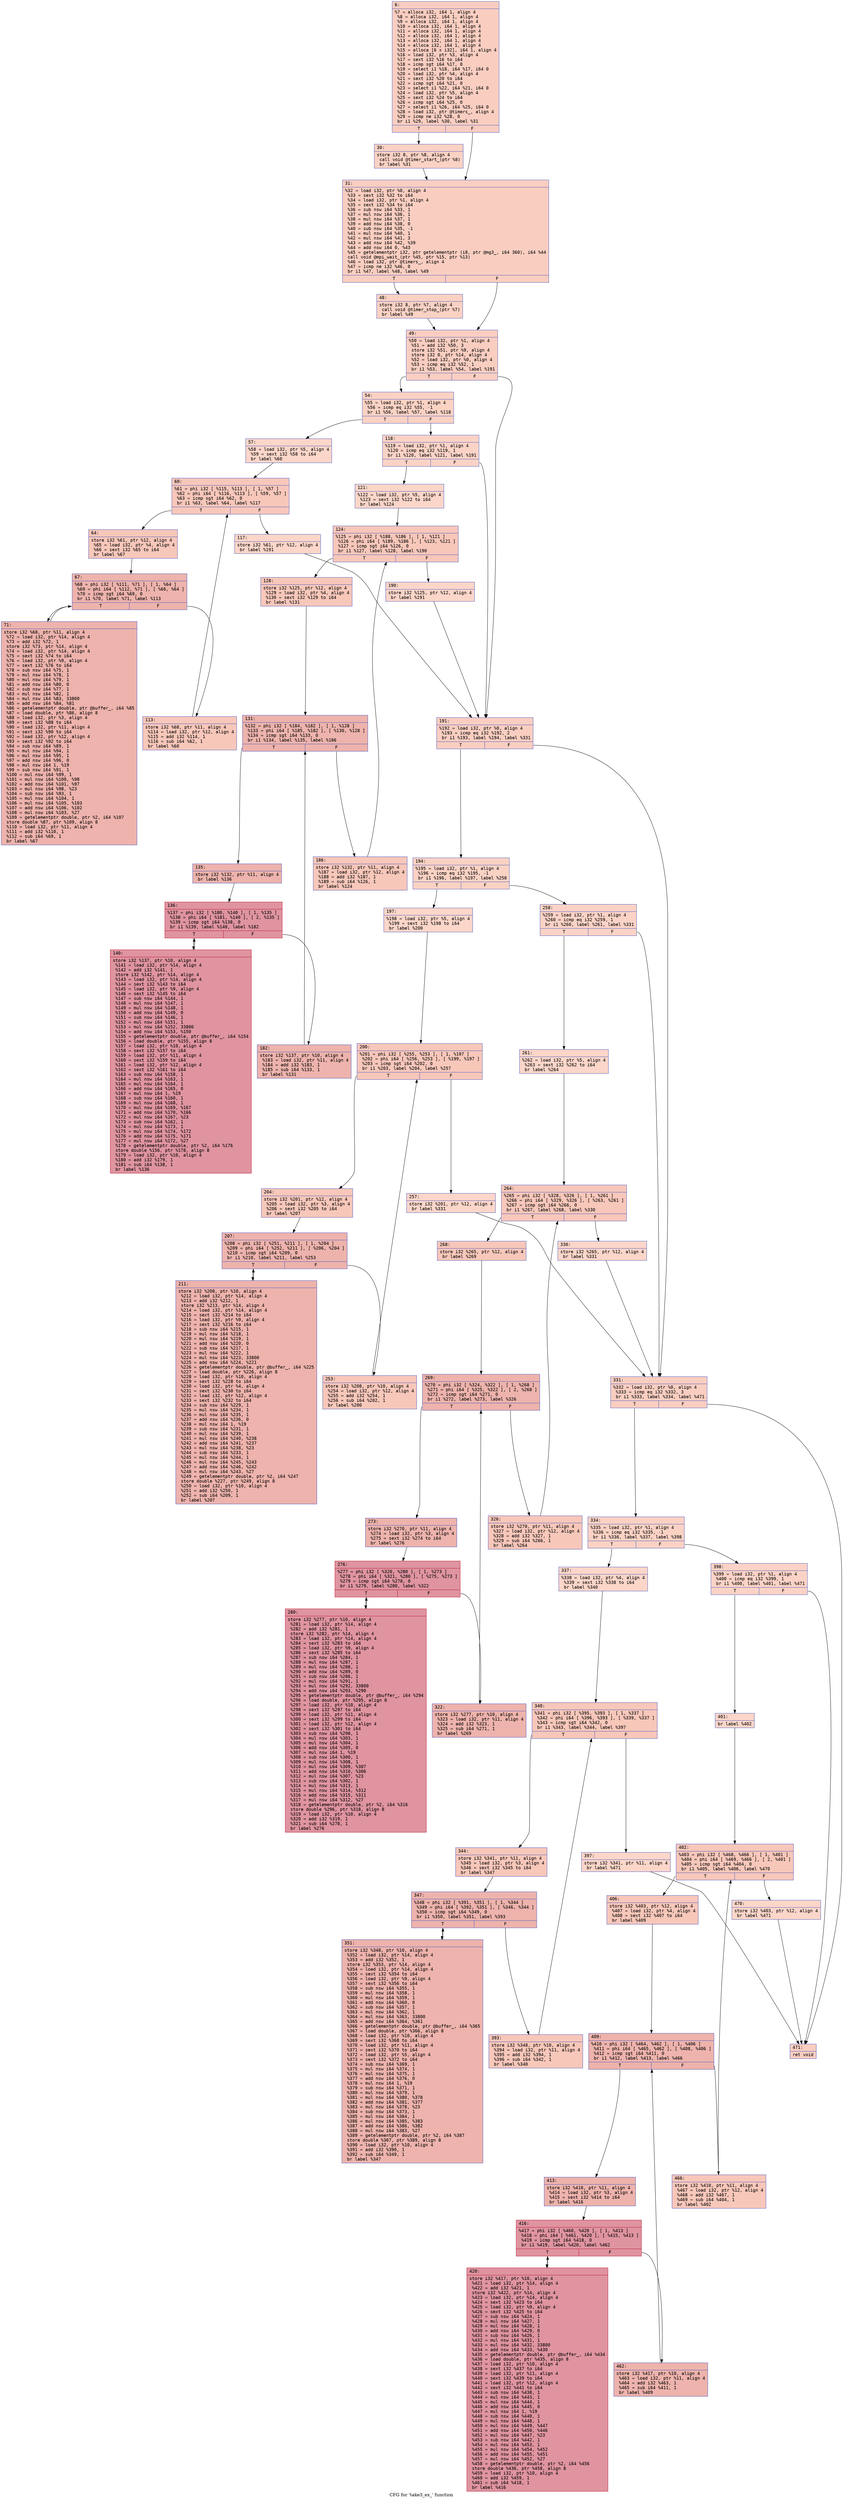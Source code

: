 digraph "CFG for 'take3_ex_' function" {
	label="CFG for 'take3_ex_' function";

	Node0x559626d82370 [shape=record,color="#3d50c3ff", style=filled, fillcolor="#f2907270" fontname="Courier",label="{6:\l|  %7 = alloca i32, i64 1, align 4\l  %8 = alloca i32, i64 1, align 4\l  %9 = alloca i32, i64 1, align 4\l  %10 = alloca i32, i64 1, align 4\l  %11 = alloca i32, i64 1, align 4\l  %12 = alloca i32, i64 1, align 4\l  %13 = alloca i32, i64 1, align 4\l  %14 = alloca i32, i64 1, align 4\l  %15 = alloca [6 x i32], i64 1, align 4\l  %16 = load i32, ptr %3, align 4\l  %17 = sext i32 %16 to i64\l  %18 = icmp sgt i64 %17, 0\l  %19 = select i1 %18, i64 %17, i64 0\l  %20 = load i32, ptr %4, align 4\l  %21 = sext i32 %20 to i64\l  %22 = icmp sgt i64 %21, 0\l  %23 = select i1 %22, i64 %21, i64 0\l  %24 = load i32, ptr %5, align 4\l  %25 = sext i32 %24 to i64\l  %26 = icmp sgt i64 %25, 0\l  %27 = select i1 %26, i64 %25, i64 0\l  %28 = load i32, ptr @timers_, align 4\l  %29 = icmp ne i32 %28, 0\l  br i1 %29, label %30, label %31\l|{<s0>T|<s1>F}}"];
	Node0x559626d82370:s0 -> Node0x559626d83140[tooltip="6 -> 30\nProbability 62.50%" ];
	Node0x559626d82370:s1 -> Node0x559626d83190[tooltip="6 -> 31\nProbability 37.50%" ];
	Node0x559626d83140 [shape=record,color="#3d50c3ff", style=filled, fillcolor="#f4987a70" fontname="Courier",label="{30:\l|  store i32 8, ptr %8, align 4\l  call void @timer_start_(ptr %8)\l  br label %31\l}"];
	Node0x559626d83140 -> Node0x559626d83190[tooltip="30 -> 31\nProbability 100.00%" ];
	Node0x559626d83190 [shape=record,color="#3d50c3ff", style=filled, fillcolor="#f2907270" fontname="Courier",label="{31:\l|  %32 = load i32, ptr %0, align 4\l  %33 = sext i32 %32 to i64\l  %34 = load i32, ptr %1, align 4\l  %35 = sext i32 %34 to i64\l  %36 = sub nsw i64 %33, 1\l  %37 = mul nsw i64 %36, 1\l  %38 = mul nsw i64 %37, 1\l  %39 = add nsw i64 %38, 0\l  %40 = sub nsw i64 %35, -1\l  %41 = mul nsw i64 %40, 1\l  %42 = mul nsw i64 %41, 3\l  %43 = add nsw i64 %42, %39\l  %44 = add nsw i64 0, %43\l  %45 = getelementptr i32, ptr getelementptr (i8, ptr @mg3_, i64 360), i64 %44\l  call void @mpi_wait_(ptr %45, ptr %15, ptr %13)\l  %46 = load i32, ptr @timers_, align 4\l  %47 = icmp ne i32 %46, 0\l  br i1 %47, label %48, label %49\l|{<s0>T|<s1>F}}"];
	Node0x559626d83190:s0 -> Node0x559626d84670[tooltip="31 -> 48\nProbability 62.50%" ];
	Node0x559626d83190:s1 -> Node0x559626d846c0[tooltip="31 -> 49\nProbability 37.50%" ];
	Node0x559626d84670 [shape=record,color="#3d50c3ff", style=filled, fillcolor="#f4987a70" fontname="Courier",label="{48:\l|  store i32 8, ptr %7, align 4\l  call void @timer_stop_(ptr %7)\l  br label %49\l}"];
	Node0x559626d84670 -> Node0x559626d846c0[tooltip="48 -> 49\nProbability 100.00%" ];
	Node0x559626d846c0 [shape=record,color="#3d50c3ff", style=filled, fillcolor="#f2907270" fontname="Courier",label="{49:\l|  %50 = load i32, ptr %1, align 4\l  %51 = add i32 %50, 3\l  store i32 %51, ptr %9, align 4\l  store i32 0, ptr %14, align 4\l  %52 = load i32, ptr %0, align 4\l  %53 = icmp eq i32 %52, 1\l  br i1 %53, label %54, label %191\l|{<s0>T|<s1>F}}"];
	Node0x559626d846c0:s0 -> Node0x559626d84d20[tooltip="49 -> 54\nProbability 50.00%" ];
	Node0x559626d846c0:s1 -> Node0x559626d84d70[tooltip="49 -> 191\nProbability 50.00%" ];
	Node0x559626d84d20 [shape=record,color="#3d50c3ff", style=filled, fillcolor="#f4987a70" fontname="Courier",label="{54:\l|  %55 = load i32, ptr %1, align 4\l  %56 = icmp eq i32 %55, -1\l  br i1 %56, label %57, label %118\l|{<s0>T|<s1>F}}"];
	Node0x559626d84d20:s0 -> Node0x559626d84f80[tooltip="54 -> 57\nProbability 37.50%" ];
	Node0x559626d84d20:s1 -> Node0x559626d84fd0[tooltip="54 -> 118\nProbability 62.50%" ];
	Node0x559626d84f80 [shape=record,color="#3d50c3ff", style=filled, fillcolor="#f6a38570" fontname="Courier",label="{57:\l|  %58 = load i32, ptr %5, align 4\l  %59 = sext i32 %58 to i64\l  br label %60\l}"];
	Node0x559626d84f80 -> Node0x559626d851c0[tooltip="57 -> 60\nProbability 100.00%" ];
	Node0x559626d851c0 [shape=record,color="#3d50c3ff", style=filled, fillcolor="#ec7f6370" fontname="Courier",label="{60:\l|  %61 = phi i32 [ %115, %113 ], [ 1, %57 ]\l  %62 = phi i64 [ %116, %113 ], [ %59, %57 ]\l  %63 = icmp sgt i64 %62, 0\l  br i1 %63, label %64, label %117\l|{<s0>T|<s1>F}}"];
	Node0x559626d851c0:s0 -> Node0x559626d85480[tooltip="60 -> 64\nProbability 96.88%" ];
	Node0x559626d851c0:s1 -> Node0x559626d854d0[tooltip="60 -> 117\nProbability 3.12%" ];
	Node0x559626d85480 [shape=record,color="#3d50c3ff", style=filled, fillcolor="#ec7f6370" fontname="Courier",label="{64:\l|  store i32 %61, ptr %12, align 4\l  %65 = load i32, ptr %4, align 4\l  %66 = sext i32 %65 to i64\l  br label %67\l}"];
	Node0x559626d85480 -> Node0x559626d85760[tooltip="64 -> 67\nProbability 100.00%" ];
	Node0x559626d85760 [shape=record,color="#3d50c3ff", style=filled, fillcolor="#d6524470" fontname="Courier",label="{67:\l|  %68 = phi i32 [ %111, %71 ], [ 1, %64 ]\l  %69 = phi i64 [ %112, %71 ], [ %66, %64 ]\l  %70 = icmp sgt i64 %69, 0\l  br i1 %70, label %71, label %113\l|{<s0>T|<s1>F}}"];
	Node0x559626d85760:s0 -> Node0x559626d85820[tooltip="67 -> 71\nProbability 96.88%" ];
	Node0x559626d85760:s1 -> Node0x559626d85280[tooltip="67 -> 113\nProbability 3.12%" ];
	Node0x559626d85820 [shape=record,color="#3d50c3ff", style=filled, fillcolor="#d6524470" fontname="Courier",label="{71:\l|  store i32 %68, ptr %11, align 4\l  %72 = load i32, ptr %14, align 4\l  %73 = add i32 %72, 1\l  store i32 %73, ptr %14, align 4\l  %74 = load i32, ptr %14, align 4\l  %75 = sext i32 %74 to i64\l  %76 = load i32, ptr %9, align 4\l  %77 = sext i32 %76 to i64\l  %78 = sub nsw i64 %75, 1\l  %79 = mul nsw i64 %78, 1\l  %80 = mul nsw i64 %79, 1\l  %81 = add nsw i64 %80, 0\l  %82 = sub nsw i64 %77, 1\l  %83 = mul nsw i64 %82, 1\l  %84 = mul nsw i64 %83, 33800\l  %85 = add nsw i64 %84, %81\l  %86 = getelementptr double, ptr @buffer_, i64 %85\l  %87 = load double, ptr %86, align 8\l  %88 = load i32, ptr %3, align 4\l  %89 = sext i32 %88 to i64\l  %90 = load i32, ptr %11, align 4\l  %91 = sext i32 %90 to i64\l  %92 = load i32, ptr %12, align 4\l  %93 = sext i32 %92 to i64\l  %94 = sub nsw i64 %89, 1\l  %95 = mul nsw i64 %94, 1\l  %96 = mul nsw i64 %95, 1\l  %97 = add nsw i64 %96, 0\l  %98 = mul nsw i64 1, %19\l  %99 = sub nsw i64 %91, 1\l  %100 = mul nsw i64 %99, 1\l  %101 = mul nsw i64 %100, %98\l  %102 = add nsw i64 %101, %97\l  %103 = mul nsw i64 %98, %23\l  %104 = sub nsw i64 %93, 1\l  %105 = mul nsw i64 %104, 1\l  %106 = mul nsw i64 %105, %103\l  %107 = add nsw i64 %106, %102\l  %108 = mul nsw i64 %103, %27\l  %109 = getelementptr double, ptr %2, i64 %107\l  store double %87, ptr %109, align 8\l  %110 = load i32, ptr %11, align 4\l  %111 = add i32 %110, 1\l  %112 = sub i64 %69, 1\l  br label %67\l}"];
	Node0x559626d85820 -> Node0x559626d85760[tooltip="71 -> 67\nProbability 100.00%" ];
	Node0x559626d85280 [shape=record,color="#3d50c3ff", style=filled, fillcolor="#ec7f6370" fontname="Courier",label="{113:\l|  store i32 %68, ptr %11, align 4\l  %114 = load i32, ptr %12, align 4\l  %115 = add i32 %114, 1\l  %116 = sub i64 %62, 1\l  br label %60\l}"];
	Node0x559626d85280 -> Node0x559626d851c0[tooltip="113 -> 60\nProbability 100.00%" ];
	Node0x559626d854d0 [shape=record,color="#3d50c3ff", style=filled, fillcolor="#f6a38570" fontname="Courier",label="{117:\l|  store i32 %61, ptr %12, align 4\l  br label %191\l}"];
	Node0x559626d854d0 -> Node0x559626d84d70[tooltip="117 -> 191\nProbability 100.00%" ];
	Node0x559626d84fd0 [shape=record,color="#3d50c3ff", style=filled, fillcolor="#f59c7d70" fontname="Courier",label="{118:\l|  %119 = load i32, ptr %1, align 4\l  %120 = icmp eq i32 %119, 1\l  br i1 %120, label %121, label %191\l|{<s0>T|<s1>F}}"];
	Node0x559626d84fd0:s0 -> Node0x559626d94500[tooltip="118 -> 121\nProbability 50.00%" ];
	Node0x559626d84fd0:s1 -> Node0x559626d84d70[tooltip="118 -> 191\nProbability 50.00%" ];
	Node0x559626d94500 [shape=record,color="#3d50c3ff", style=filled, fillcolor="#f6a38570" fontname="Courier",label="{121:\l|  %122 = load i32, ptr %5, align 4\l  %123 = sext i32 %122 to i64\l  br label %124\l}"];
	Node0x559626d94500 -> Node0x559626d946f0[tooltip="121 -> 124\nProbability 100.00%" ];
	Node0x559626d946f0 [shape=record,color="#3d50c3ff", style=filled, fillcolor="#ec7f6370" fontname="Courier",label="{124:\l|  %125 = phi i32 [ %188, %186 ], [ 1, %121 ]\l  %126 = phi i64 [ %189, %186 ], [ %123, %121 ]\l  %127 = icmp sgt i64 %126, 0\l  br i1 %127, label %128, label %190\l|{<s0>T|<s1>F}}"];
	Node0x559626d946f0:s0 -> Node0x559626d94a10[tooltip="124 -> 128\nProbability 96.88%" ];
	Node0x559626d946f0:s1 -> Node0x559626d94a60[tooltip="124 -> 190\nProbability 3.12%" ];
	Node0x559626d94a10 [shape=record,color="#3d50c3ff", style=filled, fillcolor="#ec7f6370" fontname="Courier",label="{128:\l|  store i32 %125, ptr %12, align 4\l  %129 = load i32, ptr %4, align 4\l  %130 = sext i32 %129 to i64\l  br label %131\l}"];
	Node0x559626d94a10 -> Node0x559626d94cf0[tooltip="128 -> 131\nProbability 100.00%" ];
	Node0x559626d94cf0 [shape=record,color="#3d50c3ff", style=filled, fillcolor="#d6524470" fontname="Courier",label="{131:\l|  %132 = phi i32 [ %184, %182 ], [ 1, %128 ]\l  %133 = phi i64 [ %185, %182 ], [ %130, %128 ]\l  %134 = icmp sgt i64 %133, 0\l  br i1 %134, label %135, label %186\l|{<s0>T|<s1>F}}"];
	Node0x559626d94cf0:s0 -> Node0x559626d95010[tooltip="131 -> 135\nProbability 96.88%" ];
	Node0x559626d94cf0:s1 -> Node0x559626d947b0[tooltip="131 -> 186\nProbability 3.12%" ];
	Node0x559626d95010 [shape=record,color="#3d50c3ff", style=filled, fillcolor="#d6524470" fontname="Courier",label="{135:\l|  store i32 %132, ptr %11, align 4\l  br label %136\l}"];
	Node0x559626d95010 -> Node0x559626d951b0[tooltip="135 -> 136\nProbability 100.00%" ];
	Node0x559626d951b0 [shape=record,color="#b70d28ff", style=filled, fillcolor="#b70d2870" fontname="Courier",label="{136:\l|  %137 = phi i32 [ %180, %140 ], [ 1, %135 ]\l  %138 = phi i64 [ %181, %140 ], [ 2, %135 ]\l  %139 = icmp sgt i64 %138, 0\l  br i1 %139, label %140, label %182\l|{<s0>T|<s1>F}}"];
	Node0x559626d951b0:s0 -> Node0x559626d95270[tooltip="136 -> 140\nProbability 96.88%" ];
	Node0x559626d951b0:s1 -> Node0x559626d94db0[tooltip="136 -> 182\nProbability 3.12%" ];
	Node0x559626d95270 [shape=record,color="#b70d28ff", style=filled, fillcolor="#b70d2870" fontname="Courier",label="{140:\l|  store i32 %137, ptr %10, align 4\l  %141 = load i32, ptr %14, align 4\l  %142 = add i32 %141, 1\l  store i32 %142, ptr %14, align 4\l  %143 = load i32, ptr %14, align 4\l  %144 = sext i32 %143 to i64\l  %145 = load i32, ptr %9, align 4\l  %146 = sext i32 %145 to i64\l  %147 = sub nsw i64 %144, 1\l  %148 = mul nsw i64 %147, 1\l  %149 = mul nsw i64 %148, 1\l  %150 = add nsw i64 %149, 0\l  %151 = sub nsw i64 %146, 1\l  %152 = mul nsw i64 %151, 1\l  %153 = mul nsw i64 %152, 33800\l  %154 = add nsw i64 %153, %150\l  %155 = getelementptr double, ptr @buffer_, i64 %154\l  %156 = load double, ptr %155, align 8\l  %157 = load i32, ptr %10, align 4\l  %158 = sext i32 %157 to i64\l  %159 = load i32, ptr %11, align 4\l  %160 = sext i32 %159 to i64\l  %161 = load i32, ptr %12, align 4\l  %162 = sext i32 %161 to i64\l  %163 = sub nsw i64 %158, 1\l  %164 = mul nsw i64 %163, 1\l  %165 = mul nsw i64 %164, 1\l  %166 = add nsw i64 %165, 0\l  %167 = mul nsw i64 1, %19\l  %168 = sub nsw i64 %160, 1\l  %169 = mul nsw i64 %168, 1\l  %170 = mul nsw i64 %169, %167\l  %171 = add nsw i64 %170, %166\l  %172 = mul nsw i64 %167, %23\l  %173 = sub nsw i64 %162, 1\l  %174 = mul nsw i64 %173, 1\l  %175 = mul nsw i64 %174, %172\l  %176 = add nsw i64 %175, %171\l  %177 = mul nsw i64 %172, %27\l  %178 = getelementptr double, ptr %2, i64 %176\l  store double %156, ptr %178, align 8\l  %179 = load i32, ptr %10, align 4\l  %180 = add i32 %179, 1\l  %181 = sub i64 %138, 1\l  br label %136\l}"];
	Node0x559626d95270 -> Node0x559626d951b0[tooltip="140 -> 136\nProbability 100.00%" ];
	Node0x559626d94db0 [shape=record,color="#3d50c3ff", style=filled, fillcolor="#d6524470" fontname="Courier",label="{182:\l|  store i32 %137, ptr %10, align 4\l  %183 = load i32, ptr %11, align 4\l  %184 = add i32 %183, 1\l  %185 = sub i64 %133, 1\l  br label %131\l}"];
	Node0x559626d94db0 -> Node0x559626d94cf0[tooltip="182 -> 131\nProbability 100.00%" ];
	Node0x559626d947b0 [shape=record,color="#3d50c3ff", style=filled, fillcolor="#ec7f6370" fontname="Courier",label="{186:\l|  store i32 %132, ptr %11, align 4\l  %187 = load i32, ptr %12, align 4\l  %188 = add i32 %187, 1\l  %189 = sub i64 %126, 1\l  br label %124\l}"];
	Node0x559626d947b0 -> Node0x559626d946f0[tooltip="186 -> 124\nProbability 100.00%" ];
	Node0x559626d94a60 [shape=record,color="#3d50c3ff", style=filled, fillcolor="#f6a38570" fontname="Courier",label="{190:\l|  store i32 %125, ptr %12, align 4\l  br label %191\l}"];
	Node0x559626d94a60 -> Node0x559626d84d70[tooltip="190 -> 191\nProbability 100.00%" ];
	Node0x559626d84d70 [shape=record,color="#3d50c3ff", style=filled, fillcolor="#f2907270" fontname="Courier",label="{191:\l|  %192 = load i32, ptr %0, align 4\l  %193 = icmp eq i32 %192, 2\l  br i1 %193, label %194, label %331\l|{<s0>T|<s1>F}}"];
	Node0x559626d84d70:s0 -> Node0x559626d92e80[tooltip="191 -> 194\nProbability 50.00%" ];
	Node0x559626d84d70:s1 -> Node0x559626d92ed0[tooltip="191 -> 331\nProbability 50.00%" ];
	Node0x559626d92e80 [shape=record,color="#3d50c3ff", style=filled, fillcolor="#f4987a70" fontname="Courier",label="{194:\l|  %195 = load i32, ptr %1, align 4\l  %196 = icmp eq i32 %195, -1\l  br i1 %196, label %197, label %258\l|{<s0>T|<s1>F}}"];
	Node0x559626d92e80:s0 -> Node0x559626d930e0[tooltip="194 -> 197\nProbability 37.50%" ];
	Node0x559626d92e80:s1 -> Node0x559626d93130[tooltip="194 -> 258\nProbability 62.50%" ];
	Node0x559626d930e0 [shape=record,color="#3d50c3ff", style=filled, fillcolor="#f6a38570" fontname="Courier",label="{197:\l|  %198 = load i32, ptr %5, align 4\l  %199 = sext i32 %198 to i64\l  br label %200\l}"];
	Node0x559626d930e0 -> Node0x559626d93320[tooltip="197 -> 200\nProbability 100.00%" ];
	Node0x559626d93320 [shape=record,color="#3d50c3ff", style=filled, fillcolor="#ec7f6370" fontname="Courier",label="{200:\l|  %201 = phi i32 [ %255, %253 ], [ 1, %197 ]\l  %202 = phi i64 [ %256, %253 ], [ %199, %197 ]\l  %203 = icmp sgt i64 %202, 0\l  br i1 %203, label %204, label %257\l|{<s0>T|<s1>F}}"];
	Node0x559626d93320:s0 -> Node0x559626d93640[tooltip="200 -> 204\nProbability 96.88%" ];
	Node0x559626d93320:s1 -> Node0x559626d93690[tooltip="200 -> 257\nProbability 3.12%" ];
	Node0x559626d93640 [shape=record,color="#3d50c3ff", style=filled, fillcolor="#ec7f6370" fontname="Courier",label="{204:\l|  store i32 %201, ptr %12, align 4\l  %205 = load i32, ptr %3, align 4\l  %206 = sext i32 %205 to i64\l  br label %207\l}"];
	Node0x559626d93640 -> Node0x559626d93920[tooltip="204 -> 207\nProbability 100.00%" ];
	Node0x559626d93920 [shape=record,color="#3d50c3ff", style=filled, fillcolor="#d6524470" fontname="Courier",label="{207:\l|  %208 = phi i32 [ %251, %211 ], [ 1, %204 ]\l  %209 = phi i64 [ %252, %211 ], [ %206, %204 ]\l  %210 = icmp sgt i64 %209, 0\l  br i1 %210, label %211, label %253\l|{<s0>T|<s1>F}}"];
	Node0x559626d93920:s0 -> Node0x559626d939e0[tooltip="207 -> 211\nProbability 96.88%" ];
	Node0x559626d93920:s1 -> Node0x559626d933e0[tooltip="207 -> 253\nProbability 3.12%" ];
	Node0x559626d939e0 [shape=record,color="#3d50c3ff", style=filled, fillcolor="#d6524470" fontname="Courier",label="{211:\l|  store i32 %208, ptr %10, align 4\l  %212 = load i32, ptr %14, align 4\l  %213 = add i32 %212, 1\l  store i32 %213, ptr %14, align 4\l  %214 = load i32, ptr %14, align 4\l  %215 = sext i32 %214 to i64\l  %216 = load i32, ptr %9, align 4\l  %217 = sext i32 %216 to i64\l  %218 = sub nsw i64 %215, 1\l  %219 = mul nsw i64 %218, 1\l  %220 = mul nsw i64 %219, 1\l  %221 = add nsw i64 %220, 0\l  %222 = sub nsw i64 %217, 1\l  %223 = mul nsw i64 %222, 1\l  %224 = mul nsw i64 %223, 33800\l  %225 = add nsw i64 %224, %221\l  %226 = getelementptr double, ptr @buffer_, i64 %225\l  %227 = load double, ptr %226, align 8\l  %228 = load i32, ptr %10, align 4\l  %229 = sext i32 %228 to i64\l  %230 = load i32, ptr %4, align 4\l  %231 = sext i32 %230 to i64\l  %232 = load i32, ptr %12, align 4\l  %233 = sext i32 %232 to i64\l  %234 = sub nsw i64 %229, 1\l  %235 = mul nsw i64 %234, 1\l  %236 = mul nsw i64 %235, 1\l  %237 = add nsw i64 %236, 0\l  %238 = mul nsw i64 1, %19\l  %239 = sub nsw i64 %231, 1\l  %240 = mul nsw i64 %239, 1\l  %241 = mul nsw i64 %240, %238\l  %242 = add nsw i64 %241, %237\l  %243 = mul nsw i64 %238, %23\l  %244 = sub nsw i64 %233, 1\l  %245 = mul nsw i64 %244, 1\l  %246 = mul nsw i64 %245, %243\l  %247 = add nsw i64 %246, %242\l  %248 = mul nsw i64 %243, %27\l  %249 = getelementptr double, ptr %2, i64 %247\l  store double %227, ptr %249, align 8\l  %250 = load i32, ptr %10, align 4\l  %251 = add i32 %250, 1\l  %252 = sub i64 %209, 1\l  br label %207\l}"];
	Node0x559626d939e0 -> Node0x559626d93920[tooltip="211 -> 207\nProbability 100.00%" ];
	Node0x559626d933e0 [shape=record,color="#3d50c3ff", style=filled, fillcolor="#ec7f6370" fontname="Courier",label="{253:\l|  store i32 %208, ptr %10, align 4\l  %254 = load i32, ptr %12, align 4\l  %255 = add i32 %254, 1\l  %256 = sub i64 %202, 1\l  br label %200\l}"];
	Node0x559626d933e0 -> Node0x559626d93320[tooltip="253 -> 200\nProbability 100.00%" ];
	Node0x559626d93690 [shape=record,color="#3d50c3ff", style=filled, fillcolor="#f6a38570" fontname="Courier",label="{257:\l|  store i32 %201, ptr %12, align 4\l  br label %331\l}"];
	Node0x559626d93690 -> Node0x559626d92ed0[tooltip="257 -> 331\nProbability 100.00%" ];
	Node0x559626d93130 [shape=record,color="#3d50c3ff", style=filled, fillcolor="#f59c7d70" fontname="Courier",label="{258:\l|  %259 = load i32, ptr %1, align 4\l  %260 = icmp eq i32 %259, 1\l  br i1 %260, label %261, label %331\l|{<s0>T|<s1>F}}"];
	Node0x559626d93130:s0 -> Node0x559626d9b110[tooltip="258 -> 261\nProbability 50.00%" ];
	Node0x559626d93130:s1 -> Node0x559626d92ed0[tooltip="258 -> 331\nProbability 50.00%" ];
	Node0x559626d9b110 [shape=record,color="#3d50c3ff", style=filled, fillcolor="#f6a38570" fontname="Courier",label="{261:\l|  %262 = load i32, ptr %5, align 4\l  %263 = sext i32 %262 to i64\l  br label %264\l}"];
	Node0x559626d9b110 -> Node0x559626d9b300[tooltip="261 -> 264\nProbability 100.00%" ];
	Node0x559626d9b300 [shape=record,color="#3d50c3ff", style=filled, fillcolor="#ec7f6370" fontname="Courier",label="{264:\l|  %265 = phi i32 [ %328, %326 ], [ 1, %261 ]\l  %266 = phi i64 [ %329, %326 ], [ %263, %261 ]\l  %267 = icmp sgt i64 %266, 0\l  br i1 %267, label %268, label %330\l|{<s0>T|<s1>F}}"];
	Node0x559626d9b300:s0 -> Node0x559626d9b620[tooltip="264 -> 268\nProbability 96.88%" ];
	Node0x559626d9b300:s1 -> Node0x559626d9b670[tooltip="264 -> 330\nProbability 3.12%" ];
	Node0x559626d9b620 [shape=record,color="#3d50c3ff", style=filled, fillcolor="#ec7f6370" fontname="Courier",label="{268:\l|  store i32 %265, ptr %12, align 4\l  br label %269\l}"];
	Node0x559626d9b620 -> Node0x559626d9b810[tooltip="268 -> 269\nProbability 100.00%" ];
	Node0x559626d9b810 [shape=record,color="#3d50c3ff", style=filled, fillcolor="#d6524470" fontname="Courier",label="{269:\l|  %270 = phi i32 [ %324, %322 ], [ 1, %268 ]\l  %271 = phi i64 [ %325, %322 ], [ 2, %268 ]\l  %272 = icmp sgt i64 %271, 0\l  br i1 %272, label %273, label %326\l|{<s0>T|<s1>F}}"];
	Node0x559626d9b810:s0 -> Node0x559626d9bb30[tooltip="269 -> 273\nProbability 96.88%" ];
	Node0x559626d9b810:s1 -> Node0x559626d9b3c0[tooltip="269 -> 326\nProbability 3.12%" ];
	Node0x559626d9bb30 [shape=record,color="#3d50c3ff", style=filled, fillcolor="#d6524470" fontname="Courier",label="{273:\l|  store i32 %270, ptr %11, align 4\l  %274 = load i32, ptr %3, align 4\l  %275 = sext i32 %274 to i64\l  br label %276\l}"];
	Node0x559626d9bb30 -> Node0x559626d9bdc0[tooltip="273 -> 276\nProbability 100.00%" ];
	Node0x559626d9bdc0 [shape=record,color="#b70d28ff", style=filled, fillcolor="#b70d2870" fontname="Courier",label="{276:\l|  %277 = phi i32 [ %320, %280 ], [ 1, %273 ]\l  %278 = phi i64 [ %321, %280 ], [ %275, %273 ]\l  %279 = icmp sgt i64 %278, 0\l  br i1 %279, label %280, label %322\l|{<s0>T|<s1>F}}"];
	Node0x559626d9bdc0:s0 -> Node0x559626d9be80[tooltip="276 -> 280\nProbability 96.88%" ];
	Node0x559626d9bdc0:s1 -> Node0x559626d9b8d0[tooltip="276 -> 322\nProbability 3.12%" ];
	Node0x559626d9be80 [shape=record,color="#b70d28ff", style=filled, fillcolor="#b70d2870" fontname="Courier",label="{280:\l|  store i32 %277, ptr %10, align 4\l  %281 = load i32, ptr %14, align 4\l  %282 = add i32 %281, 1\l  store i32 %282, ptr %14, align 4\l  %283 = load i32, ptr %14, align 4\l  %284 = sext i32 %283 to i64\l  %285 = load i32, ptr %9, align 4\l  %286 = sext i32 %285 to i64\l  %287 = sub nsw i64 %284, 1\l  %288 = mul nsw i64 %287, 1\l  %289 = mul nsw i64 %288, 1\l  %290 = add nsw i64 %289, 0\l  %291 = sub nsw i64 %286, 1\l  %292 = mul nsw i64 %291, 1\l  %293 = mul nsw i64 %292, 33800\l  %294 = add nsw i64 %293, %290\l  %295 = getelementptr double, ptr @buffer_, i64 %294\l  %296 = load double, ptr %295, align 8\l  %297 = load i32, ptr %10, align 4\l  %298 = sext i32 %297 to i64\l  %299 = load i32, ptr %11, align 4\l  %300 = sext i32 %299 to i64\l  %301 = load i32, ptr %12, align 4\l  %302 = sext i32 %301 to i64\l  %303 = sub nsw i64 %298, 1\l  %304 = mul nsw i64 %303, 1\l  %305 = mul nsw i64 %304, 1\l  %306 = add nsw i64 %305, 0\l  %307 = mul nsw i64 1, %19\l  %308 = sub nsw i64 %300, 1\l  %309 = mul nsw i64 %308, 1\l  %310 = mul nsw i64 %309, %307\l  %311 = add nsw i64 %310, %306\l  %312 = mul nsw i64 %307, %23\l  %313 = sub nsw i64 %302, 1\l  %314 = mul nsw i64 %313, 1\l  %315 = mul nsw i64 %314, %312\l  %316 = add nsw i64 %315, %311\l  %317 = mul nsw i64 %312, %27\l  %318 = getelementptr double, ptr %2, i64 %316\l  store double %296, ptr %318, align 8\l  %319 = load i32, ptr %10, align 4\l  %320 = add i32 %319, 1\l  %321 = sub i64 %278, 1\l  br label %276\l}"];
	Node0x559626d9be80 -> Node0x559626d9bdc0[tooltip="280 -> 276\nProbability 100.00%" ];
	Node0x559626d9b8d0 [shape=record,color="#3d50c3ff", style=filled, fillcolor="#d6524470" fontname="Courier",label="{322:\l|  store i32 %277, ptr %10, align 4\l  %323 = load i32, ptr %11, align 4\l  %324 = add i32 %323, 1\l  %325 = sub i64 %271, 1\l  br label %269\l}"];
	Node0x559626d9b8d0 -> Node0x559626d9b810[tooltip="322 -> 269\nProbability 100.00%" ];
	Node0x559626d9b3c0 [shape=record,color="#3d50c3ff", style=filled, fillcolor="#ec7f6370" fontname="Courier",label="{326:\l|  store i32 %270, ptr %11, align 4\l  %327 = load i32, ptr %12, align 4\l  %328 = add i32 %327, 1\l  %329 = sub i64 %266, 1\l  br label %264\l}"];
	Node0x559626d9b3c0 -> Node0x559626d9b300[tooltip="326 -> 264\nProbability 100.00%" ];
	Node0x559626d9b670 [shape=record,color="#3d50c3ff", style=filled, fillcolor="#f6a38570" fontname="Courier",label="{330:\l|  store i32 %265, ptr %12, align 4\l  br label %331\l}"];
	Node0x559626d9b670 -> Node0x559626d92ed0[tooltip="330 -> 331\nProbability 100.00%" ];
	Node0x559626d92ed0 [shape=record,color="#3d50c3ff", style=filled, fillcolor="#f2907270" fontname="Courier",label="{331:\l|  %332 = load i32, ptr %0, align 4\l  %333 = icmp eq i32 %332, 3\l  br i1 %333, label %334, label %471\l|{<s0>T|<s1>F}}"];
	Node0x559626d92ed0:s0 -> Node0x559626d9e170[tooltip="331 -> 334\nProbability 50.00%" ];
	Node0x559626d92ed0:s1 -> Node0x559626d9e1c0[tooltip="331 -> 471\nProbability 50.00%" ];
	Node0x559626d9e170 [shape=record,color="#3d50c3ff", style=filled, fillcolor="#f4987a70" fontname="Courier",label="{334:\l|  %335 = load i32, ptr %1, align 4\l  %336 = icmp eq i32 %335, -1\l  br i1 %336, label %337, label %398\l|{<s0>T|<s1>F}}"];
	Node0x559626d9e170:s0 -> Node0x559626d9e3d0[tooltip="334 -> 337\nProbability 37.50%" ];
	Node0x559626d9e170:s1 -> Node0x559626d9e420[tooltip="334 -> 398\nProbability 62.50%" ];
	Node0x559626d9e3d0 [shape=record,color="#3d50c3ff", style=filled, fillcolor="#f6a38570" fontname="Courier",label="{337:\l|  %338 = load i32, ptr %4, align 4\l  %339 = sext i32 %338 to i64\l  br label %340\l}"];
	Node0x559626d9e3d0 -> Node0x559626d9e610[tooltip="337 -> 340\nProbability 100.00%" ];
	Node0x559626d9e610 [shape=record,color="#3d50c3ff", style=filled, fillcolor="#ec7f6370" fontname="Courier",label="{340:\l|  %341 = phi i32 [ %395, %393 ], [ 1, %337 ]\l  %342 = phi i64 [ %396, %393 ], [ %339, %337 ]\l  %343 = icmp sgt i64 %342, 0\l  br i1 %343, label %344, label %397\l|{<s0>T|<s1>F}}"];
	Node0x559626d9e610:s0 -> Node0x559626d9e930[tooltip="340 -> 344\nProbability 96.88%" ];
	Node0x559626d9e610:s1 -> Node0x559626d9e980[tooltip="340 -> 397\nProbability 3.12%" ];
	Node0x559626d9e930 [shape=record,color="#3d50c3ff", style=filled, fillcolor="#ec7f6370" fontname="Courier",label="{344:\l|  store i32 %341, ptr %11, align 4\l  %345 = load i32, ptr %3, align 4\l  %346 = sext i32 %345 to i64\l  br label %347\l}"];
	Node0x559626d9e930 -> Node0x559626d9ec10[tooltip="344 -> 347\nProbability 100.00%" ];
	Node0x559626d9ec10 [shape=record,color="#3d50c3ff", style=filled, fillcolor="#d6524470" fontname="Courier",label="{347:\l|  %348 = phi i32 [ %391, %351 ], [ 1, %344 ]\l  %349 = phi i64 [ %392, %351 ], [ %346, %344 ]\l  %350 = icmp sgt i64 %349, 0\l  br i1 %350, label %351, label %393\l|{<s0>T|<s1>F}}"];
	Node0x559626d9ec10:s0 -> Node0x559626d9ecd0[tooltip="347 -> 351\nProbability 96.88%" ];
	Node0x559626d9ec10:s1 -> Node0x559626d9e6d0[tooltip="347 -> 393\nProbability 3.12%" ];
	Node0x559626d9ecd0 [shape=record,color="#3d50c3ff", style=filled, fillcolor="#d6524470" fontname="Courier",label="{351:\l|  store i32 %348, ptr %10, align 4\l  %352 = load i32, ptr %14, align 4\l  %353 = add i32 %352, 1\l  store i32 %353, ptr %14, align 4\l  %354 = load i32, ptr %14, align 4\l  %355 = sext i32 %354 to i64\l  %356 = load i32, ptr %9, align 4\l  %357 = sext i32 %356 to i64\l  %358 = sub nsw i64 %355, 1\l  %359 = mul nsw i64 %358, 1\l  %360 = mul nsw i64 %359, 1\l  %361 = add nsw i64 %360, 0\l  %362 = sub nsw i64 %357, 1\l  %363 = mul nsw i64 %362, 1\l  %364 = mul nsw i64 %363, 33800\l  %365 = add nsw i64 %364, %361\l  %366 = getelementptr double, ptr @buffer_, i64 %365\l  %367 = load double, ptr %366, align 8\l  %368 = load i32, ptr %10, align 4\l  %369 = sext i32 %368 to i64\l  %370 = load i32, ptr %11, align 4\l  %371 = sext i32 %370 to i64\l  %372 = load i32, ptr %5, align 4\l  %373 = sext i32 %372 to i64\l  %374 = sub nsw i64 %369, 1\l  %375 = mul nsw i64 %374, 1\l  %376 = mul nsw i64 %375, 1\l  %377 = add nsw i64 %376, 0\l  %378 = mul nsw i64 1, %19\l  %379 = sub nsw i64 %371, 1\l  %380 = mul nsw i64 %379, 1\l  %381 = mul nsw i64 %380, %378\l  %382 = add nsw i64 %381, %377\l  %383 = mul nsw i64 %378, %23\l  %384 = sub nsw i64 %373, 1\l  %385 = mul nsw i64 %384, 1\l  %386 = mul nsw i64 %385, %383\l  %387 = add nsw i64 %386, %382\l  %388 = mul nsw i64 %383, %27\l  %389 = getelementptr double, ptr %2, i64 %387\l  store double %367, ptr %389, align 8\l  %390 = load i32, ptr %10, align 4\l  %391 = add i32 %390, 1\l  %392 = sub i64 %349, 1\l  br label %347\l}"];
	Node0x559626d9ecd0 -> Node0x559626d9ec10[tooltip="351 -> 347\nProbability 100.00%" ];
	Node0x559626d9e6d0 [shape=record,color="#3d50c3ff", style=filled, fillcolor="#ec7f6370" fontname="Courier",label="{393:\l|  store i32 %348, ptr %10, align 4\l  %394 = load i32, ptr %11, align 4\l  %395 = add i32 %394, 1\l  %396 = sub i64 %342, 1\l  br label %340\l}"];
	Node0x559626d9e6d0 -> Node0x559626d9e610[tooltip="393 -> 340\nProbability 100.00%" ];
	Node0x559626d9e980 [shape=record,color="#3d50c3ff", style=filled, fillcolor="#f6a38570" fontname="Courier",label="{397:\l|  store i32 %341, ptr %11, align 4\l  br label %471\l}"];
	Node0x559626d9e980 -> Node0x559626d9e1c0[tooltip="397 -> 471\nProbability 100.00%" ];
	Node0x559626d9e420 [shape=record,color="#3d50c3ff", style=filled, fillcolor="#f59c7d70" fontname="Courier",label="{398:\l|  %399 = load i32, ptr %1, align 4\l  %400 = icmp eq i32 %399, 1\l  br i1 %400, label %401, label %471\l|{<s0>T|<s1>F}}"];
	Node0x559626d9e420:s0 -> Node0x559626d97f40[tooltip="398 -> 401\nProbability 50.00%" ];
	Node0x559626d9e420:s1 -> Node0x559626d9e1c0[tooltip="398 -> 471\nProbability 50.00%" ];
	Node0x559626d97f40 [shape=record,color="#3d50c3ff", style=filled, fillcolor="#f6a38570" fontname="Courier",label="{401:\l|  br label %402\l}"];
	Node0x559626d97f40 -> Node0x559626d98040[tooltip="401 -> 402\nProbability 100.00%" ];
	Node0x559626d98040 [shape=record,color="#3d50c3ff", style=filled, fillcolor="#ec7f6370" fontname="Courier",label="{402:\l|  %403 = phi i32 [ %468, %466 ], [ 1, %401 ]\l  %404 = phi i64 [ %469, %466 ], [ 2, %401 ]\l  %405 = icmp sgt i64 %404, 0\l  br i1 %405, label %406, label %470\l|{<s0>T|<s1>F}}"];
	Node0x559626d98040:s0 -> Node0x559626d98360[tooltip="402 -> 406\nProbability 96.88%" ];
	Node0x559626d98040:s1 -> Node0x559626d983b0[tooltip="402 -> 470\nProbability 3.12%" ];
	Node0x559626d98360 [shape=record,color="#3d50c3ff", style=filled, fillcolor="#ec7f6370" fontname="Courier",label="{406:\l|  store i32 %403, ptr %12, align 4\l  %407 = load i32, ptr %4, align 4\l  %408 = sext i32 %407 to i64\l  br label %409\l}"];
	Node0x559626d98360 -> Node0x559626d98640[tooltip="406 -> 409\nProbability 100.00%" ];
	Node0x559626d98640 [shape=record,color="#3d50c3ff", style=filled, fillcolor="#d6524470" fontname="Courier",label="{409:\l|  %410 = phi i32 [ %464, %462 ], [ 1, %406 ]\l  %411 = phi i64 [ %465, %462 ], [ %408, %406 ]\l  %412 = icmp sgt i64 %411, 0\l  br i1 %412, label %413, label %466\l|{<s0>T|<s1>F}}"];
	Node0x559626d98640:s0 -> Node0x559626d98960[tooltip="409 -> 413\nProbability 96.88%" ];
	Node0x559626d98640:s1 -> Node0x559626d98100[tooltip="409 -> 466\nProbability 3.12%" ];
	Node0x559626d98960 [shape=record,color="#3d50c3ff", style=filled, fillcolor="#d6524470" fontname="Courier",label="{413:\l|  store i32 %410, ptr %11, align 4\l  %414 = load i32, ptr %3, align 4\l  %415 = sext i32 %414 to i64\l  br label %416\l}"];
	Node0x559626d98960 -> Node0x559626d98bf0[tooltip="413 -> 416\nProbability 100.00%" ];
	Node0x559626d98bf0 [shape=record,color="#b70d28ff", style=filled, fillcolor="#b70d2870" fontname="Courier",label="{416:\l|  %417 = phi i32 [ %460, %420 ], [ 1, %413 ]\l  %418 = phi i64 [ %461, %420 ], [ %415, %413 ]\l  %419 = icmp sgt i64 %418, 0\l  br i1 %419, label %420, label %462\l|{<s0>T|<s1>F}}"];
	Node0x559626d98bf0:s0 -> Node0x559626d98cb0[tooltip="416 -> 420\nProbability 96.88%" ];
	Node0x559626d98bf0:s1 -> Node0x559626d98700[tooltip="416 -> 462\nProbability 3.12%" ];
	Node0x559626d98cb0 [shape=record,color="#b70d28ff", style=filled, fillcolor="#b70d2870" fontname="Courier",label="{420:\l|  store i32 %417, ptr %10, align 4\l  %421 = load i32, ptr %14, align 4\l  %422 = add i32 %421, 1\l  store i32 %422, ptr %14, align 4\l  %423 = load i32, ptr %14, align 4\l  %424 = sext i32 %423 to i64\l  %425 = load i32, ptr %9, align 4\l  %426 = sext i32 %425 to i64\l  %427 = sub nsw i64 %424, 1\l  %428 = mul nsw i64 %427, 1\l  %429 = mul nsw i64 %428, 1\l  %430 = add nsw i64 %429, 0\l  %431 = sub nsw i64 %426, 1\l  %432 = mul nsw i64 %431, 1\l  %433 = mul nsw i64 %432, 33800\l  %434 = add nsw i64 %433, %430\l  %435 = getelementptr double, ptr @buffer_, i64 %434\l  %436 = load double, ptr %435, align 8\l  %437 = load i32, ptr %10, align 4\l  %438 = sext i32 %437 to i64\l  %439 = load i32, ptr %11, align 4\l  %440 = sext i32 %439 to i64\l  %441 = load i32, ptr %12, align 4\l  %442 = sext i32 %441 to i64\l  %443 = sub nsw i64 %438, 1\l  %444 = mul nsw i64 %443, 1\l  %445 = mul nsw i64 %444, 1\l  %446 = add nsw i64 %445, 0\l  %447 = mul nsw i64 1, %19\l  %448 = sub nsw i64 %440, 1\l  %449 = mul nsw i64 %448, 1\l  %450 = mul nsw i64 %449, %447\l  %451 = add nsw i64 %450, %446\l  %452 = mul nsw i64 %447, %23\l  %453 = sub nsw i64 %442, 1\l  %454 = mul nsw i64 %453, 1\l  %455 = mul nsw i64 %454, %452\l  %456 = add nsw i64 %455, %451\l  %457 = mul nsw i64 %452, %27\l  %458 = getelementptr double, ptr %2, i64 %456\l  store double %436, ptr %458, align 8\l  %459 = load i32, ptr %10, align 4\l  %460 = add i32 %459, 1\l  %461 = sub i64 %418, 1\l  br label %416\l}"];
	Node0x559626d98cb0 -> Node0x559626d98bf0[tooltip="420 -> 416\nProbability 100.00%" ];
	Node0x559626d98700 [shape=record,color="#3d50c3ff", style=filled, fillcolor="#d6524470" fontname="Courier",label="{462:\l|  store i32 %417, ptr %10, align 4\l  %463 = load i32, ptr %11, align 4\l  %464 = add i32 %463, 1\l  %465 = sub i64 %411, 1\l  br label %409\l}"];
	Node0x559626d98700 -> Node0x559626d98640[tooltip="462 -> 409\nProbability 100.00%" ];
	Node0x559626d98100 [shape=record,color="#3d50c3ff", style=filled, fillcolor="#ec7f6370" fontname="Courier",label="{466:\l|  store i32 %410, ptr %11, align 4\l  %467 = load i32, ptr %12, align 4\l  %468 = add i32 %467, 1\l  %469 = sub i64 %404, 1\l  br label %402\l}"];
	Node0x559626d98100 -> Node0x559626d98040[tooltip="466 -> 402\nProbability 100.00%" ];
	Node0x559626d983b0 [shape=record,color="#3d50c3ff", style=filled, fillcolor="#f6a38570" fontname="Courier",label="{470:\l|  store i32 %403, ptr %12, align 4\l  br label %471\l}"];
	Node0x559626d983b0 -> Node0x559626d9e1c0[tooltip="470 -> 471\nProbability 100.00%" ];
	Node0x559626d9e1c0 [shape=record,color="#3d50c3ff", style=filled, fillcolor="#f2907270" fontname="Courier",label="{471:\l|  ret void\l}"];
}

